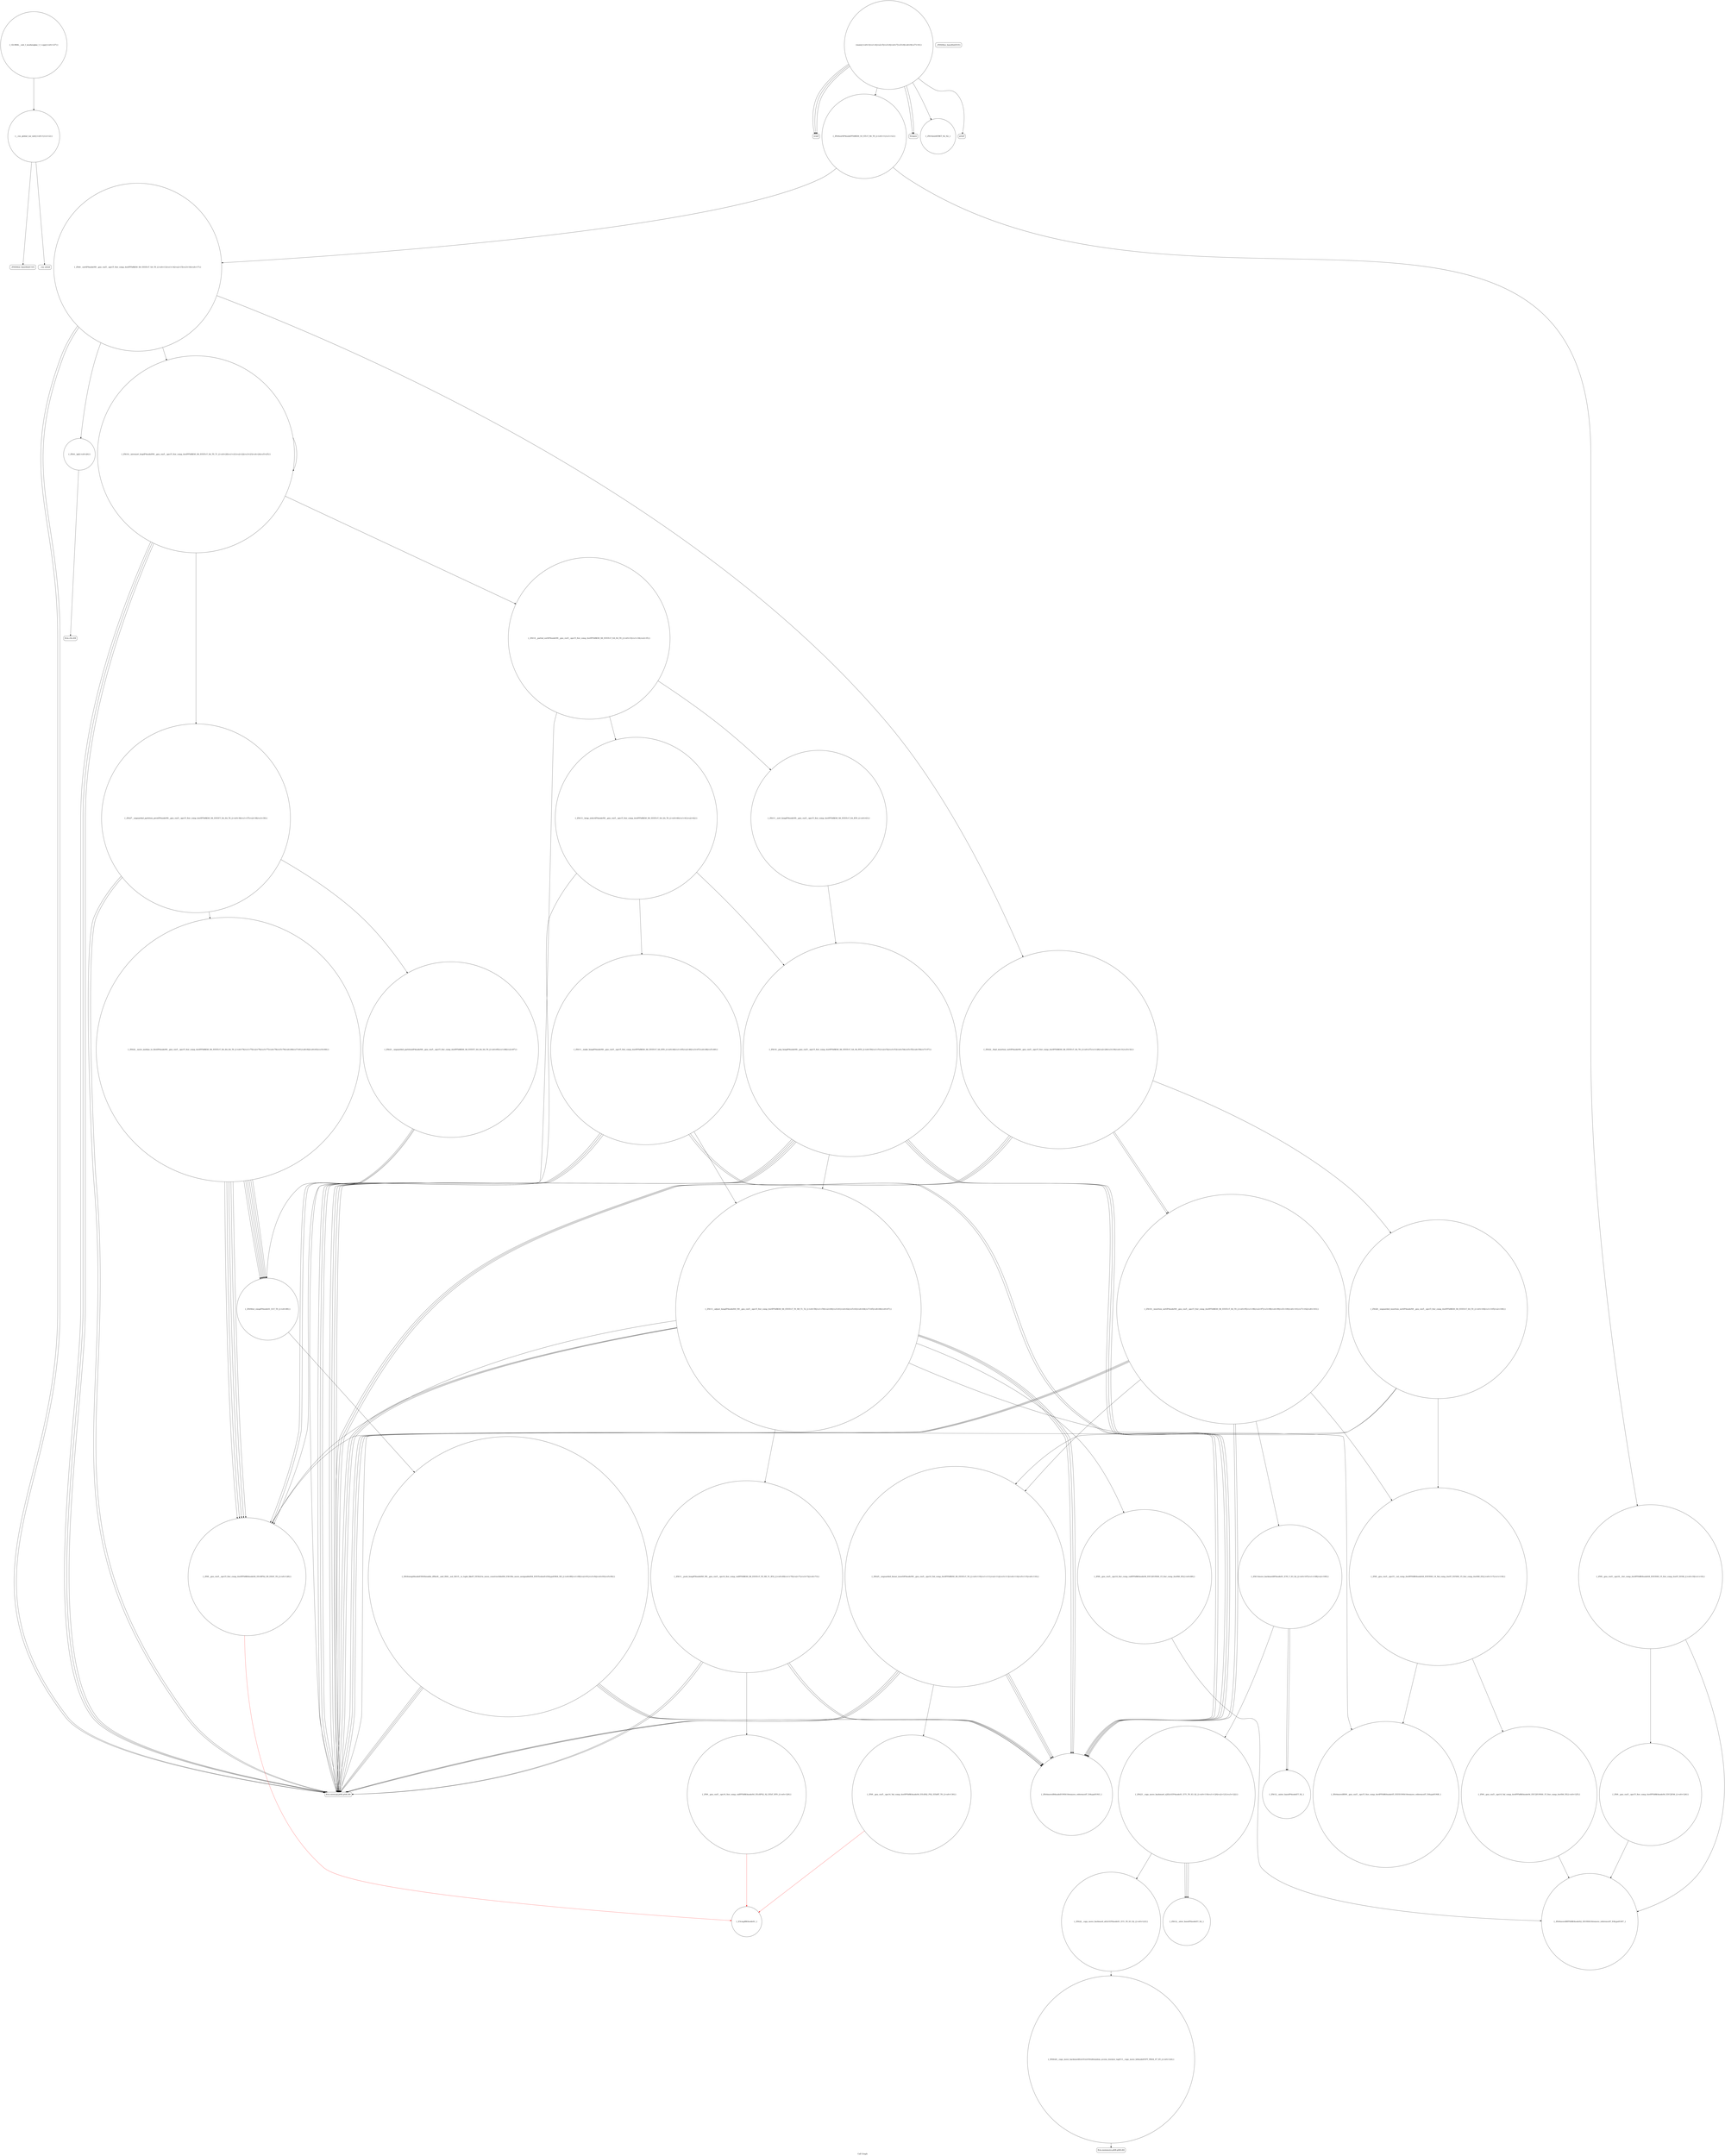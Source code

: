 digraph "Call Graph" {
	label="Call Graph";

	Node0x55ca1d23ca00 [shape=record,shape=circle,label="{__cxx_global_var_init|{<s0>1|<s1>2}}"];
	Node0x55ca1d23ca00:s0 -> Node0x55ca1d23ca80[color=black];
	Node0x55ca1d23ca00:s1 -> Node0x55ca1d3ebab0[color=black];
	Node0x55ca1d3ecfb0 [shape=record,shape=circle,label="{_ZNSt20__copy_move_backwardILb1ELb1ESt26random_access_iterator_tagE13__copy_move_bI4nodeEEPT_PKS4_S7_S5_|{<s0>124}}"];
	Node0x55ca1d3ecfb0:s0 -> Node0x55ca1d3ed030[color=black];
	Node0x55ca1d3ebcb0 [shape=record,shape=Mrecord,label="{scanf}"];
	Node0x55ca1d3ec030 [shape=record,shape=circle,label="{_ZSt4__lgl|{<s0>26}}"];
	Node0x55ca1d3ec030:s0 -> Node0x55ca1d3ecab0[color=black];
	Node0x55ca1d3ec3b0 [shape=record,shape=circle,label="{_ZSt11__make_heapIP4nodeN9__gnu_cxx5__ops15_Iter_comp_iterIPFbRKS0_S6_EEEEvT_SA_RT0_|{<s0>44|<s1>45|<s2>46|<s3>47|<s4>48|<s5>49}}"];
	Node0x55ca1d3ec3b0:s0 -> Node0x55ca1d3ec530[color=black];
	Node0x55ca1d3ec3b0:s1 -> Node0x55ca1d3ec0b0[color=black];
	Node0x55ca1d3ec3b0:s2 -> Node0x55ca1d3ec530[color=black];
	Node0x55ca1d3ec3b0:s3 -> Node0x55ca1d3ec0b0[color=black];
	Node0x55ca1d3ec3b0:s4 -> Node0x55ca1d3ec0b0[color=black];
	Node0x55ca1d3ec3b0:s5 -> Node0x55ca1d3ec5b0[color=black];
	Node0x55ca1d3ec730 [shape=record,shape=circle,label="{_ZSt11__push_heapIP4nodelS0_N9__gnu_cxx5__ops14_Iter_comp_valIPFbRKS0_S6_EEEEvT_T0_SB_T1_RT2_|{<s0>69|<s1>70|<s2>71|<s3>72|<s4>73}}"];
	Node0x55ca1d3ec730:s0 -> Node0x55ca1d3ec830[color=black];
	Node0x55ca1d3ec730:s1 -> Node0x55ca1d3ec530[color=black];
	Node0x55ca1d3ec730:s2 -> Node0x55ca1d3ec0b0[color=black];
	Node0x55ca1d3ec730:s3 -> Node0x55ca1d3ec530[color=black];
	Node0x55ca1d3ec730:s4 -> Node0x55ca1d3ec0b0[color=black];
	Node0x55ca1d3ecab0 [shape=record,shape=Mrecord,label="{llvm.ctlz.i64}"];
	Node0x55ca1d3ece30 [shape=record,shape=circle,label="{_ZSt12__miter_baseIP4nodeET_S2_}"];
	Node0x55ca1d3ebb30 [shape=record,shape=circle,label="{_Z3cmpRK4nodeS1_}"];
	Node0x55ca1d3ee1d0 [shape=record,shape=circle,label="{_ZN9__gnu_cxx5__ops15_Iter_comp_iterIPFbRK4nodeS4_EEC2ES6_|{<s0>126}}"];
	Node0x55ca1d3ee1d0:s0 -> Node0x55ca1d3ec7b0[color=black];
	Node0x55ca1d3ebeb0 [shape=record,shape=circle,label="{_ZSt6__sortIP4nodeN9__gnu_cxx5__ops15_Iter_comp_iterIPFbRKS0_S6_EEEEvT_SA_T0_|{<s0>13|<s1>14|<s2>15|<s3>16|<s4>17}}"];
	Node0x55ca1d3ebeb0:s0 -> Node0x55ca1d3ec030[color=black];
	Node0x55ca1d3ebeb0:s1 -> Node0x55ca1d3ec0b0[color=black];
	Node0x55ca1d3ebeb0:s2 -> Node0x55ca1d3ebfb0[color=black];
	Node0x55ca1d3ebeb0:s3 -> Node0x55ca1d3ec0b0[color=black];
	Node0x55ca1d3ebeb0:s4 -> Node0x55ca1d3ec130[color=black];
	Node0x55ca1d3ec230 [shape=record,shape=circle,label="{_ZSt27__unguarded_partition_pivotIP4nodeN9__gnu_cxx5__ops15_Iter_comp_iterIPFbRKS0_S6_EEEET_SA_SA_T0_|{<s0>36|<s1>37|<s2>38|<s3>39}}"];
	Node0x55ca1d3ec230:s0 -> Node0x55ca1d3ec0b0[color=black];
	Node0x55ca1d3ec230:s1 -> Node0x55ca1d3ec8b0[color=black];
	Node0x55ca1d3ec230:s2 -> Node0x55ca1d3ec0b0[color=black];
	Node0x55ca1d3ec230:s3 -> Node0x55ca1d3ec930[color=black];
	Node0x55ca1d3ec5b0 [shape=record,shape=circle,label="{_ZSt13__adjust_heapIP4nodelS0_N9__gnu_cxx5__ops15_Iter_comp_iterIPFbRKS0_S6_EEEEvT_T0_SB_T1_T2_|{<s0>58|<s1>59|<s2>60|<s3>61|<s4>62|<s5>63|<s6>64|<s7>65|<s8>66|<s9>67}}"];
	Node0x55ca1d3ec5b0:s0 -> Node0x55ca1d3ec430[color=black];
	Node0x55ca1d3ec5b0:s1 -> Node0x55ca1d3ec530[color=black];
	Node0x55ca1d3ec5b0:s2 -> Node0x55ca1d3ec0b0[color=black];
	Node0x55ca1d3ec5b0:s3 -> Node0x55ca1d3ec530[color=black];
	Node0x55ca1d3ec5b0:s4 -> Node0x55ca1d3ec0b0[color=black];
	Node0x55ca1d3ec5b0:s5 -> Node0x55ca1d3ec630[color=black];
	Node0x55ca1d3ec5b0:s6 -> Node0x55ca1d3ec6b0[color=black];
	Node0x55ca1d3ec5b0:s7 -> Node0x55ca1d3ec530[color=black];
	Node0x55ca1d3ec5b0:s8 -> Node0x55ca1d3ec0b0[color=black];
	Node0x55ca1d3ec5b0:s9 -> Node0x55ca1d3ec730[color=black];
	Node0x55ca1d3ec930 [shape=record,shape=circle,label="{_ZSt21__unguarded_partitionIP4nodeN9__gnu_cxx5__ops15_Iter_comp_iterIPFbRKS0_S6_EEEET_SA_SA_SA_T0_|{<s0>85|<s1>86|<s2>87}}"];
	Node0x55ca1d3ec930:s0 -> Node0x55ca1d3ec430[color=black];
	Node0x55ca1d3ec930:s1 -> Node0x55ca1d3ec430[color=black];
	Node0x55ca1d3ec930:s2 -> Node0x55ca1d3ec9b0[color=black];
	Node0x55ca1d3eccb0 [shape=record,shape=circle,label="{_ZSt25__unguarded_linear_insertIP4nodeN9__gnu_cxx5__ops14_Val_comp_iterIPFbRKS0_S6_EEEEvT_T0_|{<s0>110|<s1>111|<s2>112|<s3>113|<s4>114|<s5>115|<s6>116}}"];
	Node0x55ca1d3eccb0:s0 -> Node0x55ca1d3ec530[color=black];
	Node0x55ca1d3eccb0:s1 -> Node0x55ca1d3ec0b0[color=black];
	Node0x55ca1d3eccb0:s2 -> Node0x55ca1d3ed0b0[color=black];
	Node0x55ca1d3eccb0:s3 -> Node0x55ca1d3ec530[color=black];
	Node0x55ca1d3eccb0:s4 -> Node0x55ca1d3ec0b0[color=black];
	Node0x55ca1d3eccb0:s5 -> Node0x55ca1d3ec530[color=black];
	Node0x55ca1d3eccb0:s6 -> Node0x55ca1d3ec0b0[color=black];
	Node0x55ca1d23ca80 [shape=record,shape=Mrecord,label="{_ZNSt8ios_base4InitC1Ev}"];
	Node0x55ca1d3ed030 [shape=record,shape=Mrecord,label="{llvm.memmove.p0i8.p0i8.i64}"];
	Node0x55ca1d3ebd30 [shape=record,shape=circle,label="{_ZSt4sortIP4nodePFbRKS0_S3_EEvT_S6_T0_|{<s0>11|<s1>12}}"];
	Node0x55ca1d3ebd30:s0 -> Node0x55ca1d3ebf30[color=black];
	Node0x55ca1d3ebd30:s1 -> Node0x55ca1d3ebeb0[color=black];
	Node0x55ca1d3ec0b0 [shape=record,shape=Mrecord,label="{llvm.memcpy.p0i8.p0i8.i64}"];
	Node0x55ca1d3ec430 [shape=record,shape=circle,label="{_ZN9__gnu_cxx5__ops15_Iter_comp_iterIPFbRK4nodeS4_EEclIPS2_S9_EEbT_T0_|{<s0>128}}"];
	Node0x55ca1d3ec430:s0 -> Node0x55ca1d3ebb30[color=red];
	Node0x55ca1d3ec7b0 [shape=record,shape=circle,label="{_ZSt4moveIRPFbRK4nodeS2_EEONSt16remove_referenceIT_E4typeEOS7_}"];
	Node0x55ca1d3ecb30 [shape=record,shape=circle,label="{_ZSt16__insertion_sortIP4nodeN9__gnu_cxx5__ops15_Iter_comp_iterIPFbRKS0_S6_EEEEvT_SA_T0_|{<s0>95|<s1>96|<s2>97|<s3>98|<s4>99|<s5>100|<s6>101|<s7>102|<s8>103}}"];
	Node0x55ca1d3ecb30:s0 -> Node0x55ca1d3ec430[color=black];
	Node0x55ca1d3ecb30:s1 -> Node0x55ca1d3ec530[color=black];
	Node0x55ca1d3ecb30:s2 -> Node0x55ca1d3ec0b0[color=black];
	Node0x55ca1d3ecb30:s3 -> Node0x55ca1d3ecc30[color=black];
	Node0x55ca1d3ecb30:s4 -> Node0x55ca1d3ec530[color=black];
	Node0x55ca1d3ecb30:s5 -> Node0x55ca1d3ec0b0[color=black];
	Node0x55ca1d3ecb30:s6 -> Node0x55ca1d3ec0b0[color=black];
	Node0x55ca1d3ecb30:s7 -> Node0x55ca1d3ecd30[color=black];
	Node0x55ca1d3ecb30:s8 -> Node0x55ca1d3eccb0[color=black];
	Node0x55ca1d3eceb0 [shape=record,shape=circle,label="{_ZSt22__copy_move_backward_aILb1EP4nodeS1_ET1_T0_S3_S2_|{<s0>123}}"];
	Node0x55ca1d3eceb0:s0 -> Node0x55ca1d3ecfb0[color=black];
	Node0x55ca1d3ebbb0 [shape=record,shape=circle,label="{main|{<s0>3|<s1>4|<s2>5|<s3>6|<s4>7|<s5>8|<s6>9|<s7>10}}"];
	Node0x55ca1d3ebbb0:s0 -> Node0x55ca1d3ebc30[color=black];
	Node0x55ca1d3ebbb0:s1 -> Node0x55ca1d3ebc30[color=black];
	Node0x55ca1d3ebbb0:s2 -> Node0x55ca1d3ebcb0[color=black];
	Node0x55ca1d3ebbb0:s3 -> Node0x55ca1d3ebcb0[color=black];
	Node0x55ca1d3ebbb0:s4 -> Node0x55ca1d3ebcb0[color=black];
	Node0x55ca1d3ebbb0:s5 -> Node0x55ca1d3ebd30[color=black];
	Node0x55ca1d3ebbb0:s6 -> Node0x55ca1d3ebdb0[color=black];
	Node0x55ca1d3ebbb0:s7 -> Node0x55ca1d3ebe30[color=black];
	Node0x55ca1d3ee250 [shape=record,shape=circle,label="{_GLOBAL__sub_I_wuzhengkai_1_1.cpp|{<s0>127}}"];
	Node0x55ca1d3ee250:s0 -> Node0x55ca1d23ca00[color=black];
	Node0x55ca1d3ebf30 [shape=record,shape=circle,label="{_ZN9__gnu_cxx5__ops16__iter_comp_iterIPFbRK4nodeS4_EEENS0_15_Iter_comp_iterIT_EES8_|{<s0>18|<s1>19}}"];
	Node0x55ca1d3ebf30:s0 -> Node0x55ca1d3ec7b0[color=black];
	Node0x55ca1d3ebf30:s1 -> Node0x55ca1d3ee1d0[color=black];
	Node0x55ca1d3ec2b0 [shape=record,shape=circle,label="{_ZSt13__heap_selectIP4nodeN9__gnu_cxx5__ops15_Iter_comp_iterIPFbRKS0_S6_EEEEvT_SA_SA_T0_|{<s0>40|<s1>41|<s2>42}}"];
	Node0x55ca1d3ec2b0:s0 -> Node0x55ca1d3ec3b0[color=black];
	Node0x55ca1d3ec2b0:s1 -> Node0x55ca1d3ec430[color=black];
	Node0x55ca1d3ec2b0:s2 -> Node0x55ca1d3ec4b0[color=black];
	Node0x55ca1d3ec630 [shape=record,shape=circle,label="{_ZSt4moveIRN9__gnu_cxx5__ops15_Iter_comp_iterIPFbRK4nodeS5_EEEEONSt16remove_referenceIT_E4typeEOSB_}"];
	Node0x55ca1d3ec9b0 [shape=record,shape=circle,label="{_ZSt9iter_swapIP4nodeS1_EvT_T0_|{<s0>88}}"];
	Node0x55ca1d3ec9b0:s0 -> Node0x55ca1d3eca30[color=black];
	Node0x55ca1d3ecd30 [shape=record,shape=circle,label="{_ZN9__gnu_cxx5__ops15__val_comp_iterIPFbRK4nodeS4_EEENS0_14_Val_comp_iterIT_EENS0_15_Iter_comp_iterIS8_EE|{<s0>117|<s1>118}}"];
	Node0x55ca1d3ecd30:s0 -> Node0x55ca1d3ec630[color=black];
	Node0x55ca1d3ecd30:s1 -> Node0x55ca1d3ee150[color=black];
	Node0x55ca1d3eba30 [shape=record,shape=Mrecord,label="{_ZNSt8ios_base4InitD1Ev}"];
	Node0x55ca1d3ed0b0 [shape=record,shape=circle,label="{_ZN9__gnu_cxx5__ops14_Val_comp_iterIPFbRK4nodeS4_EEclIS2_PS2_EEbRT_T0_|{<s0>130}}"];
	Node0x55ca1d3ed0b0:s0 -> Node0x55ca1d3ebb30[color=red];
	Node0x55ca1d3ebdb0 [shape=record,shape=circle,label="{_ZSt3minIiERKT_S2_S2_}"];
	Node0x55ca1d3ec130 [shape=record,shape=circle,label="{_ZSt22__final_insertion_sortIP4nodeN9__gnu_cxx5__ops15_Iter_comp_iterIPFbRKS0_S6_EEEEvT_SA_T0_|{<s0>27|<s1>28|<s2>29|<s3>30|<s4>31|<s5>32}}"];
	Node0x55ca1d3ec130:s0 -> Node0x55ca1d3ec0b0[color=black];
	Node0x55ca1d3ec130:s1 -> Node0x55ca1d3ecb30[color=black];
	Node0x55ca1d3ec130:s2 -> Node0x55ca1d3ec0b0[color=black];
	Node0x55ca1d3ec130:s3 -> Node0x55ca1d3ecbb0[color=black];
	Node0x55ca1d3ec130:s4 -> Node0x55ca1d3ec0b0[color=black];
	Node0x55ca1d3ec130:s5 -> Node0x55ca1d3ecb30[color=black];
	Node0x55ca1d3ec4b0 [shape=record,shape=circle,label="{_ZSt10__pop_heapIP4nodeN9__gnu_cxx5__ops15_Iter_comp_iterIPFbRKS0_S6_EEEEvT_SA_SA_RT0_|{<s0>50|<s1>51|<s2>52|<s3>53|<s4>54|<s5>55|<s6>56|<s7>57}}"];
	Node0x55ca1d3ec4b0:s0 -> Node0x55ca1d3ec530[color=black];
	Node0x55ca1d3ec4b0:s1 -> Node0x55ca1d3ec0b0[color=black];
	Node0x55ca1d3ec4b0:s2 -> Node0x55ca1d3ec530[color=black];
	Node0x55ca1d3ec4b0:s3 -> Node0x55ca1d3ec0b0[color=black];
	Node0x55ca1d3ec4b0:s4 -> Node0x55ca1d3ec530[color=black];
	Node0x55ca1d3ec4b0:s5 -> Node0x55ca1d3ec0b0[color=black];
	Node0x55ca1d3ec4b0:s6 -> Node0x55ca1d3ec0b0[color=black];
	Node0x55ca1d3ec4b0:s7 -> Node0x55ca1d3ec5b0[color=black];
	Node0x55ca1d3ec830 [shape=record,shape=circle,label="{_ZN9__gnu_cxx5__ops14_Iter_comp_valIPFbRK4nodeS4_EEclIPS2_S2_EEbT_RT0_|{<s0>129}}"];
	Node0x55ca1d3ec830:s0 -> Node0x55ca1d3ebb30[color=red];
	Node0x55ca1d3ecbb0 [shape=record,shape=circle,label="{_ZSt26__unguarded_insertion_sortIP4nodeN9__gnu_cxx5__ops15_Iter_comp_iterIPFbRKS0_S6_EEEEvT_SA_T0_|{<s0>104|<s1>105|<s2>106}}"];
	Node0x55ca1d3ecbb0:s0 -> Node0x55ca1d3ec0b0[color=black];
	Node0x55ca1d3ecbb0:s1 -> Node0x55ca1d3ecd30[color=black];
	Node0x55ca1d3ecbb0:s2 -> Node0x55ca1d3eccb0[color=black];
	Node0x55ca1d3ecf30 [shape=record,shape=circle,label="{_ZSt12__niter_baseIP4nodeET_S2_}"];
	Node0x55ca1d3ebc30 [shape=record,shape=Mrecord,label="{freopen}"];
	Node0x55ca1d3ebfb0 [shape=record,shape=circle,label="{_ZSt16__introsort_loopIP4nodelN9__gnu_cxx5__ops15_Iter_comp_iterIPFbRKS0_S6_EEEEvT_SA_T0_T1_|{<s0>20|<s1>21|<s2>22|<s3>23|<s4>24|<s5>25}}"];
	Node0x55ca1d3ebfb0:s0 -> Node0x55ca1d3ec0b0[color=black];
	Node0x55ca1d3ebfb0:s1 -> Node0x55ca1d3ec1b0[color=black];
	Node0x55ca1d3ebfb0:s2 -> Node0x55ca1d3ec0b0[color=black];
	Node0x55ca1d3ebfb0:s3 -> Node0x55ca1d3ec230[color=black];
	Node0x55ca1d3ebfb0:s4 -> Node0x55ca1d3ec0b0[color=black];
	Node0x55ca1d3ebfb0:s5 -> Node0x55ca1d3ebfb0[color=black];
	Node0x55ca1d3ec330 [shape=record,shape=circle,label="{_ZSt11__sort_heapIP4nodeN9__gnu_cxx5__ops15_Iter_comp_iterIPFbRKS0_S6_EEEEvT_SA_RT0_|{<s0>43}}"];
	Node0x55ca1d3ec330:s0 -> Node0x55ca1d3ec4b0[color=black];
	Node0x55ca1d3ec6b0 [shape=record,shape=circle,label="{_ZN9__gnu_cxx5__ops14_Iter_comp_valIPFbRK4nodeS4_EEC2EONS0_15_Iter_comp_iterIS6_EE|{<s0>68}}"];
	Node0x55ca1d3ec6b0:s0 -> Node0x55ca1d3ec7b0[color=black];
	Node0x55ca1d3eca30 [shape=record,shape=circle,label="{_ZSt4swapI4nodeENSt9enable_ifIXsr6__and_ISt6__not_ISt15__is_tuple_likeIT_EESt21is_move_constructibleIS4_ESt18is_move_assignableIS4_EEE5valueEvE4typeERS4_SD_|{<s0>89|<s1>90|<s2>91|<s3>92|<s4>93|<s5>94}}"];
	Node0x55ca1d3eca30:s0 -> Node0x55ca1d3ec530[color=black];
	Node0x55ca1d3eca30:s1 -> Node0x55ca1d3ec0b0[color=black];
	Node0x55ca1d3eca30:s2 -> Node0x55ca1d3ec530[color=black];
	Node0x55ca1d3eca30:s3 -> Node0x55ca1d3ec0b0[color=black];
	Node0x55ca1d3eca30:s4 -> Node0x55ca1d3ec530[color=black];
	Node0x55ca1d3eca30:s5 -> Node0x55ca1d3ec0b0[color=black];
	Node0x55ca1d3ecdb0 [shape=record,shape=circle,label="{_ZSt23__copy_move_backward_a2ILb1EP4nodeS1_ET1_T0_S3_S2_|{<s0>119|<s1>120|<s2>121|<s3>122}}"];
	Node0x55ca1d3ecdb0:s0 -> Node0x55ca1d3ecf30[color=black];
	Node0x55ca1d3ecdb0:s1 -> Node0x55ca1d3ecf30[color=black];
	Node0x55ca1d3ecdb0:s2 -> Node0x55ca1d3ecf30[color=black];
	Node0x55ca1d3ecdb0:s3 -> Node0x55ca1d3eceb0[color=black];
	Node0x55ca1d3ebab0 [shape=record,shape=Mrecord,label="{__cxa_atexit}"];
	Node0x55ca1d3ee150 [shape=record,shape=circle,label="{_ZN9__gnu_cxx5__ops14_Val_comp_iterIPFbRK4nodeS4_EEC2EONS0_15_Iter_comp_iterIS6_EE|{<s0>125}}"];
	Node0x55ca1d3ee150:s0 -> Node0x55ca1d3ec7b0[color=black];
	Node0x55ca1d3ebe30 [shape=record,shape=Mrecord,label="{printf}"];
	Node0x55ca1d3ec1b0 [shape=record,shape=circle,label="{_ZSt14__partial_sortIP4nodeN9__gnu_cxx5__ops15_Iter_comp_iterIPFbRKS0_S6_EEEEvT_SA_SA_T0_|{<s0>33|<s1>34|<s2>35}}"];
	Node0x55ca1d3ec1b0:s0 -> Node0x55ca1d3ec0b0[color=black];
	Node0x55ca1d3ec1b0:s1 -> Node0x55ca1d3ec2b0[color=black];
	Node0x55ca1d3ec1b0:s2 -> Node0x55ca1d3ec330[color=black];
	Node0x55ca1d3ec530 [shape=record,shape=circle,label="{_ZSt4moveIR4nodeEONSt16remove_referenceIT_E4typeEOS3_}"];
	Node0x55ca1d3ec8b0 [shape=record,shape=circle,label="{_ZSt22__move_median_to_firstIP4nodeN9__gnu_cxx5__ops15_Iter_comp_iterIPFbRKS0_S6_EEEEvT_SA_SA_SA_T0_|{<s0>74|<s1>75|<s2>76|<s3>77|<s4>78|<s5>79|<s6>80|<s7>81|<s8>82|<s9>83|<s10>84}}"];
	Node0x55ca1d3ec8b0:s0 -> Node0x55ca1d3ec430[color=black];
	Node0x55ca1d3ec8b0:s1 -> Node0x55ca1d3ec430[color=black];
	Node0x55ca1d3ec8b0:s2 -> Node0x55ca1d3ec9b0[color=black];
	Node0x55ca1d3ec8b0:s3 -> Node0x55ca1d3ec430[color=black];
	Node0x55ca1d3ec8b0:s4 -> Node0x55ca1d3ec9b0[color=black];
	Node0x55ca1d3ec8b0:s5 -> Node0x55ca1d3ec9b0[color=black];
	Node0x55ca1d3ec8b0:s6 -> Node0x55ca1d3ec430[color=black];
	Node0x55ca1d3ec8b0:s7 -> Node0x55ca1d3ec9b0[color=black];
	Node0x55ca1d3ec8b0:s8 -> Node0x55ca1d3ec430[color=black];
	Node0x55ca1d3ec8b0:s9 -> Node0x55ca1d3ec9b0[color=black];
	Node0x55ca1d3ec8b0:s10 -> Node0x55ca1d3ec9b0[color=black];
	Node0x55ca1d3ecc30 [shape=record,shape=circle,label="{_ZSt13move_backwardIP4nodeS1_ET0_T_S3_S2_|{<s0>107|<s1>108|<s2>109}}"];
	Node0x55ca1d3ecc30:s0 -> Node0x55ca1d3ece30[color=black];
	Node0x55ca1d3ecc30:s1 -> Node0x55ca1d3ece30[color=black];
	Node0x55ca1d3ecc30:s2 -> Node0x55ca1d3ecdb0[color=black];
}
